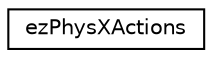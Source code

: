 digraph "Graphical Class Hierarchy"
{
 // LATEX_PDF_SIZE
  edge [fontname="Helvetica",fontsize="10",labelfontname="Helvetica",labelfontsize="10"];
  node [fontname="Helvetica",fontsize="10",shape=record];
  rankdir="LR";
  Node0 [label="ezPhysXActions",height=0.2,width=0.4,color="black", fillcolor="white", style="filled",URL="$d0/dc8/classez_phys_x_actions.htm",tooltip=" "];
}

